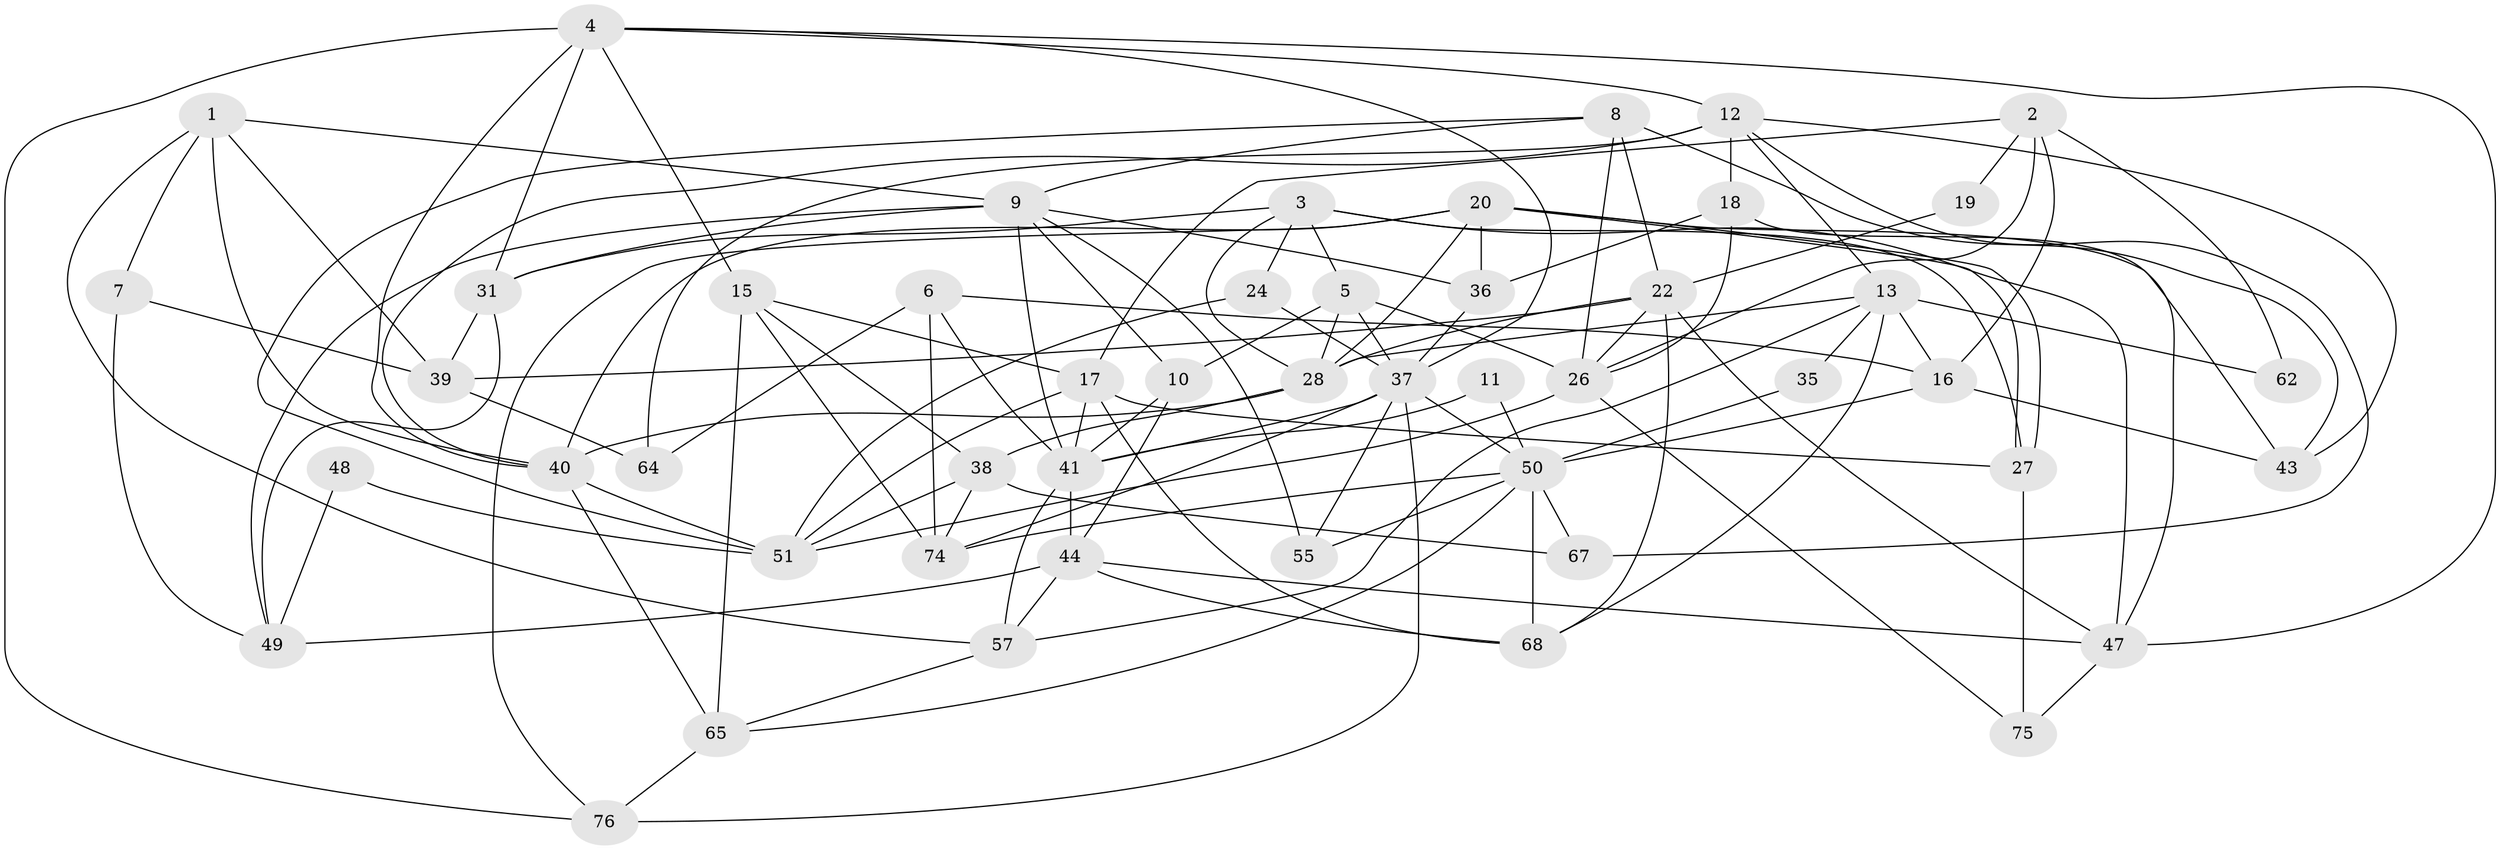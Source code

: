 // Generated by graph-tools (version 1.1) at 2025/23/03/03/25 07:23:58]
// undirected, 49 vertices, 124 edges
graph export_dot {
graph [start="1"]
  node [color=gray90,style=filled];
  1 [super="+14"];
  2 [super="+61"];
  3 [super="+30"];
  4 [super="+63"];
  5 [super="+23"];
  6 [super="+58"];
  7 [super="+56"];
  8 [super="+21"];
  9 [super="+42"];
  10;
  11;
  12 [super="+72"];
  13 [super="+33"];
  15 [super="+69"];
  16;
  17 [super="+32"];
  18 [super="+25"];
  19;
  20 [super="+60"];
  22 [super="+53"];
  24 [super="+45"];
  26 [super="+59"];
  27;
  28 [super="+29"];
  31 [super="+34"];
  35;
  36;
  37 [super="+46"];
  38 [super="+52"];
  39;
  40 [super="+54"];
  41 [super="+66"];
  43 [super="+77"];
  44 [super="+78"];
  47 [super="+70"];
  48;
  49;
  50 [super="+73"];
  51 [super="+71"];
  55;
  57;
  62;
  64;
  65;
  67;
  68;
  74;
  75;
  76;
  1 -- 40;
  1 -- 7;
  1 -- 9;
  1 -- 39;
  1 -- 57;
  2 -- 16;
  2 -- 19;
  2 -- 17;
  2 -- 26;
  2 -- 62;
  3 -- 24;
  3 -- 31;
  3 -- 28;
  3 -- 27;
  3 -- 5;
  3 -- 47;
  4 -- 40;
  4 -- 47;
  4 -- 76;
  4 -- 31 [weight=2];
  4 -- 37;
  4 -- 15;
  4 -- 12;
  5 -- 26;
  5 -- 10;
  5 -- 37;
  5 -- 28;
  6 -- 64;
  6 -- 16;
  6 -- 74;
  6 -- 41;
  7 -- 39;
  7 -- 49;
  8 -- 51 [weight=2];
  8 -- 26;
  8 -- 9;
  8 -- 43;
  8 -- 22;
  9 -- 55;
  9 -- 36;
  9 -- 41;
  9 -- 49;
  9 -- 10;
  9 -- 31;
  10 -- 41;
  10 -- 44;
  11 -- 41;
  11 -- 50;
  12 -- 40;
  12 -- 43;
  12 -- 13;
  12 -- 18;
  12 -- 64;
  12 -- 67;
  13 -- 62;
  13 -- 68;
  13 -- 16;
  13 -- 35;
  13 -- 57;
  13 -- 28;
  15 -- 38;
  15 -- 65;
  15 -- 17;
  15 -- 74;
  16 -- 50;
  16 -- 43;
  17 -- 51;
  17 -- 68;
  17 -- 27;
  17 -- 41;
  18 -- 47;
  18 -- 26;
  18 -- 36;
  19 -- 22;
  20 -- 36;
  20 -- 27;
  20 -- 27;
  20 -- 28;
  20 -- 40;
  20 -- 43;
  20 -- 76;
  22 -- 68;
  22 -- 39;
  22 -- 28 [weight=2];
  22 -- 26;
  22 -- 47;
  24 -- 37;
  24 -- 51;
  26 -- 75;
  26 -- 51;
  27 -- 75;
  28 -- 38;
  28 -- 40;
  31 -- 49;
  31 -- 39;
  35 -- 50;
  36 -- 37;
  37 -- 50;
  37 -- 55;
  37 -- 41;
  37 -- 74;
  37 -- 76;
  38 -- 67;
  38 -- 74;
  38 -- 51;
  39 -- 64;
  40 -- 65;
  40 -- 51;
  41 -- 57;
  41 -- 44;
  44 -- 57;
  44 -- 49;
  44 -- 68;
  44 -- 47;
  47 -- 75;
  48 -- 49;
  48 -- 51;
  50 -- 65;
  50 -- 67;
  50 -- 68;
  50 -- 55;
  50 -- 74;
  57 -- 65;
  65 -- 76;
}
